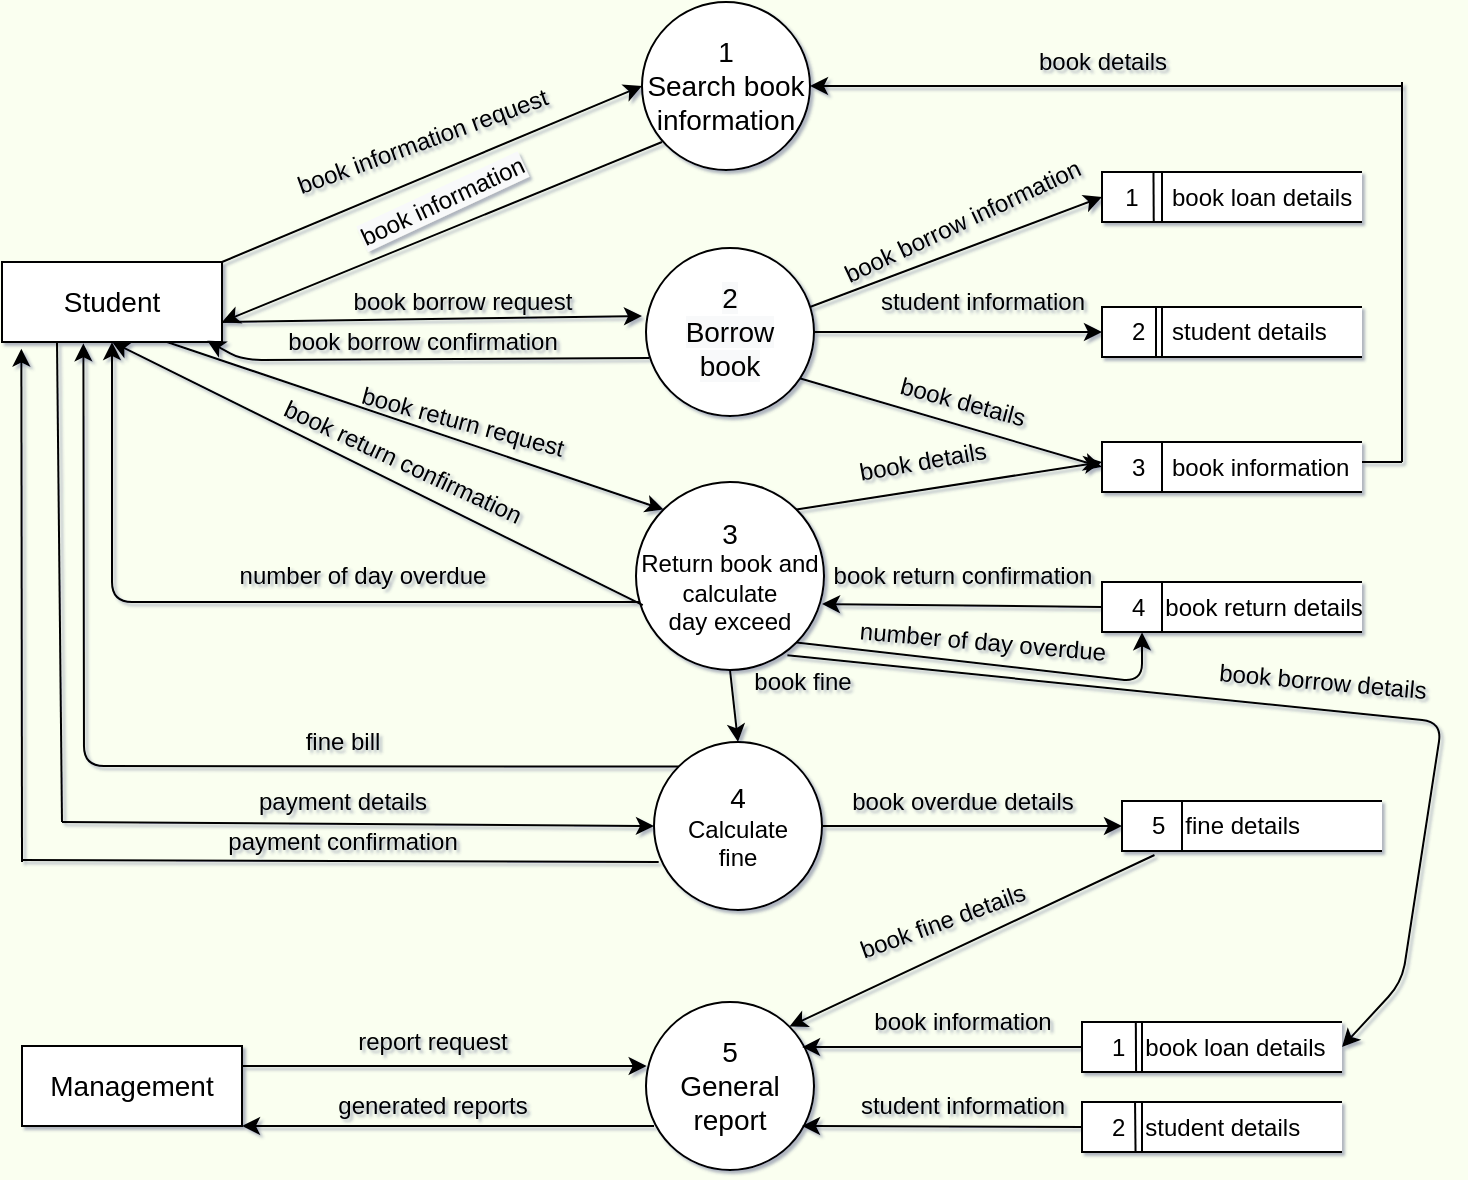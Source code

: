 <mxfile version="13.10.1" type="device"><diagram id="qdW0gA_p_VlobhvIFfvX" name="Page-1"><mxGraphModel dx="1022" dy="437" grid="1" gridSize="10" guides="1" tooltips="1" connect="1" arrows="1" fold="1" page="1" pageScale="1" pageWidth="827" pageHeight="1169" background="#FAFFF0" math="0" shadow="1"><root><mxCell id="0"/><mxCell id="1" parent="0"/><mxCell id="6744jRlEyvuUTAkbLT2F-3" value="&lt;font style=&quot;font-size: 14px&quot;&gt;Student&lt;/font&gt;" style="rounded=0;whiteSpace=wrap;html=1;" parent="1" vertex="1"><mxGeometry x="50" y="300" width="110" height="40" as="geometry"/></mxCell><mxCell id="6744jRlEyvuUTAkbLT2F-4" value="" style="endArrow=classic;html=1;exitX=1;exitY=0;exitDx=0;exitDy=0;entryX=0;entryY=0.5;entryDx=0;entryDy=0;" parent="1" source="6744jRlEyvuUTAkbLT2F-3" target="6744jRlEyvuUTAkbLT2F-42" edge="1"><mxGeometry width="50" height="50" relative="1" as="geometry"><mxPoint x="250" y="335" as="sourcePoint"/><mxPoint x="360" y="215" as="targetPoint"/></mxGeometry></mxCell><mxCell id="6744jRlEyvuUTAkbLT2F-10" value="" style="endArrow=classic;html=1;entryX=1;entryY=0.75;entryDx=0;entryDy=0;" parent="1" target="6744jRlEyvuUTAkbLT2F-3" edge="1"><mxGeometry width="50" height="50" relative="1" as="geometry"><mxPoint x="380" y="240" as="sourcePoint"/><mxPoint x="460" y="250" as="targetPoint"/></mxGeometry></mxCell><mxCell id="6744jRlEyvuUTAkbLT2F-13" value="book information request" style="text;html=1;align=center;verticalAlign=middle;resizable=0;points=[];autosize=1;rotation=-20;" parent="1" vertex="1"><mxGeometry x="185" y="230" width="150" height="20" as="geometry"/></mxCell><mxCell id="6744jRlEyvuUTAkbLT2F-14" value="&#10;&#10;&lt;span style=&quot;color: rgb(0, 0, 0); font-family: helvetica; font-size: 12px; font-style: normal; font-weight: 400; letter-spacing: normal; text-align: center; text-indent: 0px; text-transform: none; word-spacing: 0px; background-color: rgb(248, 249, 250); display: inline; float: none;&quot;&gt;book information&lt;/span&gt;&#10;&#10;" style="text;html=1;align=center;verticalAlign=middle;resizable=0;points=[];autosize=1;rotation=-25;" parent="1" vertex="1"><mxGeometry x="220" y="240" width="100" height="60" as="geometry"/></mxCell><mxCell id="6744jRlEyvuUTAkbLT2F-17" value="" style="endArrow=classic;html=1;exitX=1;exitY=0.75;exitDx=0;exitDy=0;" parent="1" source="6744jRlEyvuUTAkbLT2F-3" edge="1"><mxGeometry width="50" height="50" relative="1" as="geometry"><mxPoint x="230" y="370" as="sourcePoint"/><mxPoint x="370" y="327" as="targetPoint"/></mxGeometry></mxCell><mxCell id="6744jRlEyvuUTAkbLT2F-18" value="book borrow request" style="text;html=1;align=center;verticalAlign=middle;resizable=0;points=[];autosize=1;" parent="1" vertex="1"><mxGeometry x="220" y="310" width="120" height="20" as="geometry"/></mxCell><mxCell id="6744jRlEyvuUTAkbLT2F-19" value="" style="endArrow=classic;html=1;exitX=0.02;exitY=0.655;exitDx=0;exitDy=0;exitPerimeter=0;entryX=0.933;entryY=0.983;entryDx=0;entryDy=0;entryPerimeter=0;" parent="1" source="6744jRlEyvuUTAkbLT2F-44" target="6744jRlEyvuUTAkbLT2F-3" edge="1"><mxGeometry width="50" height="50" relative="1" as="geometry"><mxPoint x="364.62" y="348.65" as="sourcePoint"/><mxPoint x="142" y="350" as="targetPoint"/><Array as="points"><mxPoint x="170" y="349"/></Array></mxGeometry></mxCell><mxCell id="6744jRlEyvuUTAkbLT2F-21" value="book borrow confirmation" style="text;html=1;align=center;verticalAlign=middle;resizable=0;points=[];autosize=1;" parent="1" vertex="1"><mxGeometry x="185" y="330" width="150" height="20" as="geometry"/></mxCell><mxCell id="6744jRlEyvuUTAkbLT2F-31" value="&amp;nbsp; 1&amp;nbsp; &amp;nbsp; &amp;nbsp;book loan details" style="html=1;dashed=0;whitespace=wrap;shape=mxgraph.dfd.dataStoreID;align=left;spacingLeft=3;points=[[0,0],[0.5,0],[1,0],[0,0.5],[1,0.5],[0,1],[0.5,1],[1,1]];" parent="1" vertex="1"><mxGeometry x="600" y="255" width="130" height="25" as="geometry"/></mxCell><mxCell id="6744jRlEyvuUTAkbLT2F-32" value="" style="endArrow=classic;html=1;entryX=0;entryY=0.5;entryDx=0;entryDy=0;exitX=0.972;exitY=0.353;exitDx=0;exitDy=0;exitPerimeter=0;" parent="1" source="6744jRlEyvuUTAkbLT2F-44" target="6744jRlEyvuUTAkbLT2F-31" edge="1"><mxGeometry width="50" height="50" relative="1" as="geometry"><mxPoint x="460" y="322" as="sourcePoint"/><mxPoint x="400" y="340" as="targetPoint"/></mxGeometry></mxCell><mxCell id="6744jRlEyvuUTAkbLT2F-34" value="book borrow information" style="text;html=1;align=center;verticalAlign=middle;resizable=0;points=[];autosize=1;rotation=-25;" parent="1" vertex="1"><mxGeometry x="460" y="270" width="140" height="20" as="geometry"/></mxCell><mxCell id="6744jRlEyvuUTAkbLT2F-36" value="&amp;nbsp; &amp;nbsp;2&amp;nbsp; &amp;nbsp; student details" style="html=1;dashed=0;whitespace=wrap;shape=mxgraph.dfd.dataStoreID;align=left;spacingLeft=3;points=[[0,0],[0.5,0],[1,0],[0,0.5],[1,0.5],[0,1],[0.5,1],[1,1]];" parent="1" vertex="1"><mxGeometry x="600" y="322.5" width="130" height="25" as="geometry"/></mxCell><mxCell id="6744jRlEyvuUTAkbLT2F-37" value="" style="endArrow=classic;html=1;entryX=0;entryY=0.5;entryDx=0;entryDy=0;exitX=1;exitY=0.5;exitDx=0;exitDy=0;" parent="1" source="6744jRlEyvuUTAkbLT2F-44" target="6744jRlEyvuUTAkbLT2F-36" edge="1"><mxGeometry width="50" height="50" relative="1" as="geometry"><mxPoint x="470" y="335" as="sourcePoint"/><mxPoint x="400" y="340" as="targetPoint"/></mxGeometry></mxCell><mxCell id="6744jRlEyvuUTAkbLT2F-38" value="student information" style="text;html=1;align=center;verticalAlign=middle;resizable=0;points=[];autosize=1;" parent="1" vertex="1"><mxGeometry x="480" y="310" width="120" height="20" as="geometry"/></mxCell><mxCell id="6744jRlEyvuUTAkbLT2F-39" value="&amp;nbsp; &amp;nbsp;3&amp;nbsp; &amp;nbsp; book information" style="html=1;dashed=0;whitespace=wrap;shape=mxgraph.dfd.dataStoreID;align=left;spacingLeft=3;points=[[0,0],[0.5,0],[1,0],[0,0.5],[1,0.5],[0,1],[0.5,1],[1,1]];" parent="1" vertex="1"><mxGeometry x="600" y="390" width="130" height="25" as="geometry"/></mxCell><mxCell id="6744jRlEyvuUTAkbLT2F-40" value="" style="endArrow=classic;html=1;entryX=0;entryY=0.5;entryDx=0;entryDy=0;exitX=0.909;exitY=0.774;exitDx=0;exitDy=0;exitPerimeter=0;" parent="1" source="6744jRlEyvuUTAkbLT2F-44" target="6744jRlEyvuUTAkbLT2F-39" edge="1"><mxGeometry width="50" height="50" relative="1" as="geometry"><mxPoint x="453.891" y="359.749" as="sourcePoint"/><mxPoint x="400" y="340" as="targetPoint"/></mxGeometry></mxCell><mxCell id="6744jRlEyvuUTAkbLT2F-41" value="book details" style="text;html=1;align=center;verticalAlign=middle;resizable=0;points=[];autosize=1;rotation=15;" parent="1" vertex="1"><mxGeometry x="490" y="360" width="80" height="20" as="geometry"/></mxCell><mxCell id="6744jRlEyvuUTAkbLT2F-42" value="&lt;span style=&quot;font-size: 14px&quot;&gt;1&lt;/span&gt;&lt;br style=&quot;font-size: 14px&quot;&gt;&lt;span style=&quot;font-size: 14px&quot;&gt;Search book information&lt;br&gt;&lt;/span&gt;" style="ellipse;whiteSpace=wrap;html=1;aspect=fixed;" parent="1" vertex="1"><mxGeometry x="370" y="170" width="84" height="84" as="geometry"/></mxCell><mxCell id="6744jRlEyvuUTAkbLT2F-44" value="&lt;span style=&quot;color: rgb(0 , 0 , 0) ; font-family: &amp;#34;helvetica&amp;#34; ; font-style: normal ; font-weight: 400 ; letter-spacing: normal ; text-align: center ; text-indent: 0px ; text-transform: none ; word-spacing: 0px ; background-color: rgb(248 , 249 , 250) ; font-size: 14px&quot;&gt;2&lt;/span&gt;&lt;br style=&quot;color: rgb(0 , 0 , 0) ; font-family: &amp;#34;helvetica&amp;#34; ; font-style: normal ; font-weight: 400 ; letter-spacing: normal ; text-align: center ; text-indent: 0px ; text-transform: none ; word-spacing: 0px ; background-color: rgb(248 , 249 , 250) ; font-size: 14px&quot;&gt;&lt;span style=&quot;color: rgb(0 , 0 , 0) ; font-family: &amp;#34;helvetica&amp;#34; ; font-style: normal ; font-weight: 400 ; letter-spacing: normal ; text-align: center ; text-indent: 0px ; text-transform: none ; word-spacing: 0px ; background-color: rgb(248 , 249 , 250) ; font-size: 14px&quot;&gt;Borrow &lt;br&gt;book&lt;/span&gt;" style="ellipse;whiteSpace=wrap;html=1;aspect=fixed;" parent="1" vertex="1"><mxGeometry x="372" y="293" width="84" height="84" as="geometry"/></mxCell><mxCell id="6744jRlEyvuUTAkbLT2F-45" value="&lt;span style=&quot;font-size: 14px&quot;&gt;3&lt;br&gt;&lt;/span&gt;Return book and&lt;br&gt;&amp;nbsp;calculate&amp;nbsp;&lt;br&gt;day exceed" style="ellipse;whiteSpace=wrap;html=1;aspect=fixed;" parent="1" vertex="1"><mxGeometry x="367" y="410" width="94" height="94" as="geometry"/></mxCell><mxCell id="6744jRlEyvuUTAkbLT2F-46" value="" style="endArrow=classic;html=1;entryX=0.5;entryY=1;entryDx=0;entryDy=0;exitX=0.036;exitY=0.655;exitDx=0;exitDy=0;exitPerimeter=0;" parent="1" source="6744jRlEyvuUTAkbLT2F-45" target="6744jRlEyvuUTAkbLT2F-3" edge="1"><mxGeometry width="50" height="50" relative="1" as="geometry"><mxPoint x="350" y="380" as="sourcePoint"/><mxPoint x="400" y="330" as="targetPoint"/></mxGeometry></mxCell><mxCell id="6744jRlEyvuUTAkbLT2F-47" value="" style="endArrow=classic;html=1;exitX=0.75;exitY=1;exitDx=0;exitDy=0;entryX=0;entryY=0;entryDx=0;entryDy=0;" parent="1" source="6744jRlEyvuUTAkbLT2F-3" target="6744jRlEyvuUTAkbLT2F-45" edge="1"><mxGeometry width="50" height="50" relative="1" as="geometry"><mxPoint x="350" y="380" as="sourcePoint"/><mxPoint x="350" y="420" as="targetPoint"/></mxGeometry></mxCell><mxCell id="6744jRlEyvuUTAkbLT2F-49" value="book return request" style="text;html=1;align=center;verticalAlign=middle;resizable=0;points=[];autosize=1;rotation=15;" parent="1" vertex="1"><mxGeometry x="220" y="370" width="120" height="20" as="geometry"/></mxCell><mxCell id="6744jRlEyvuUTAkbLT2F-51" value="book return confirmation" style="text;html=1;align=center;verticalAlign=middle;resizable=0;points=[];autosize=1;rotation=25;" parent="1" vertex="1"><mxGeometry x="180" y="390" width="140" height="20" as="geometry"/></mxCell><mxCell id="6744jRlEyvuUTAkbLT2F-53" value="&amp;nbsp; &amp;nbsp;4&amp;nbsp; &amp;nbsp;book return details" style="html=1;dashed=0;whitespace=wrap;shape=mxgraph.dfd.dataStoreID;align=left;spacingLeft=3;points=[[0,0],[0.5,0],[1,0],[0,0.5],[1,0.5],[0,1],[0.5,1],[1,1]];" parent="1" vertex="1"><mxGeometry x="600" y="460" width="130" height="25" as="geometry"/></mxCell><mxCell id="6744jRlEyvuUTAkbLT2F-54" value="" style="endArrow=classic;html=1;exitX=1;exitY=0;exitDx=0;exitDy=0;" parent="1" source="6744jRlEyvuUTAkbLT2F-45" edge="1"><mxGeometry width="50" height="50" relative="1" as="geometry"><mxPoint x="350" y="380" as="sourcePoint"/><mxPoint x="600" y="400" as="targetPoint"/></mxGeometry></mxCell><mxCell id="6744jRlEyvuUTAkbLT2F-55" value="book details" style="text;html=1;align=center;verticalAlign=middle;resizable=0;points=[];autosize=1;rotation=-10;" parent="1" vertex="1"><mxGeometry x="470" y="390" width="80" height="20" as="geometry"/></mxCell><mxCell id="6744jRlEyvuUTAkbLT2F-56" value="" style="endArrow=classic;html=1;exitX=0;exitY=0.5;exitDx=0;exitDy=0;" parent="1" source="6744jRlEyvuUTAkbLT2F-53" edge="1"><mxGeometry width="50" height="50" relative="1" as="geometry"><mxPoint x="350" y="380" as="sourcePoint"/><mxPoint x="460" y="471" as="targetPoint"/></mxGeometry></mxCell><mxCell id="6744jRlEyvuUTAkbLT2F-58" value="book return confirmation" style="text;html=1;align=center;verticalAlign=middle;resizable=0;points=[];autosize=1;" parent="1" vertex="1"><mxGeometry x="460" y="447" width="140" height="20" as="geometry"/></mxCell><mxCell id="6744jRlEyvuUTAkbLT2F-59" value="&lt;span style=&quot;font-size: 14px&quot;&gt;4&lt;br&gt;&lt;/span&gt;Calculate&lt;br&gt;fine" style="ellipse;whiteSpace=wrap;html=1;aspect=fixed;" parent="1" vertex="1"><mxGeometry x="376" y="540" width="84" height="84" as="geometry"/></mxCell><mxCell id="6744jRlEyvuUTAkbLT2F-60" value="" style="endArrow=none;html=1;entryX=0.25;entryY=1;entryDx=0;entryDy=0;" parent="1" target="6744jRlEyvuUTAkbLT2F-3" edge="1"><mxGeometry width="50" height="50" relative="1" as="geometry"><mxPoint x="80" y="580" as="sourcePoint"/><mxPoint x="80" y="348" as="targetPoint"/></mxGeometry></mxCell><mxCell id="6744jRlEyvuUTAkbLT2F-61" value="" style="endArrow=classic;html=1;entryX=0;entryY=0.5;entryDx=0;entryDy=0;" parent="1" target="6744jRlEyvuUTAkbLT2F-59" edge="1"><mxGeometry width="50" height="50" relative="1" as="geometry"><mxPoint x="80" y="580" as="sourcePoint"/><mxPoint x="400" y="400" as="targetPoint"/></mxGeometry></mxCell><mxCell id="6744jRlEyvuUTAkbLT2F-62" value="" style="endArrow=none;html=1;entryX=0.028;entryY=0.714;entryDx=0;entryDy=0;entryPerimeter=0;" parent="1" target="6744jRlEyvuUTAkbLT2F-59" edge="1"><mxGeometry width="50" height="50" relative="1" as="geometry"><mxPoint x="60" y="599" as="sourcePoint"/><mxPoint x="400" y="400" as="targetPoint"/></mxGeometry></mxCell><mxCell id="6744jRlEyvuUTAkbLT2F-64" value="" style="endArrow=classic;html=1;entryX=0.088;entryY=1.083;entryDx=0;entryDy=0;entryPerimeter=0;" parent="1" target="6744jRlEyvuUTAkbLT2F-3" edge="1"><mxGeometry width="50" height="50" relative="1" as="geometry"><mxPoint x="60" y="600" as="sourcePoint"/><mxPoint x="400" y="400" as="targetPoint"/></mxGeometry></mxCell><mxCell id="6744jRlEyvuUTAkbLT2F-65" value="payment details" style="text;html=1;align=center;verticalAlign=middle;resizable=0;points=[];autosize=1;" parent="1" vertex="1"><mxGeometry x="170" y="560" width="100" height="20" as="geometry"/></mxCell><mxCell id="6744jRlEyvuUTAkbLT2F-66" value="payment confirmation" style="text;html=1;align=center;verticalAlign=middle;resizable=0;points=[];autosize=1;" parent="1" vertex="1"><mxGeometry x="155" y="580" width="130" height="20" as="geometry"/></mxCell><mxCell id="6744jRlEyvuUTAkbLT2F-68" value="" style="endArrow=classic;html=1;entryX=1;entryY=0.5;entryDx=0;entryDy=0;" parent="1" target="6744jRlEyvuUTAkbLT2F-42" edge="1"><mxGeometry width="50" height="50" relative="1" as="geometry"><mxPoint x="750" y="212" as="sourcePoint"/><mxPoint x="400" y="300" as="targetPoint"/></mxGeometry></mxCell><mxCell id="6744jRlEyvuUTAkbLT2F-69" value="" style="endArrow=none;html=1;" parent="1" edge="1"><mxGeometry width="50" height="50" relative="1" as="geometry"><mxPoint x="750" y="400" as="sourcePoint"/><mxPoint x="750" y="210" as="targetPoint"/></mxGeometry></mxCell><mxCell id="6744jRlEyvuUTAkbLT2F-70" value="" style="endArrow=none;html=1;" parent="1" edge="1"><mxGeometry width="50" height="50" relative="1" as="geometry"><mxPoint x="730" y="400" as="sourcePoint"/><mxPoint x="750" y="400" as="targetPoint"/></mxGeometry></mxCell><mxCell id="6744jRlEyvuUTAkbLT2F-71" value="book details" style="text;html=1;align=center;verticalAlign=middle;resizable=0;points=[];autosize=1;" parent="1" vertex="1"><mxGeometry x="560" y="190" width="80" height="20" as="geometry"/></mxCell><mxCell id="6744jRlEyvuUTAkbLT2F-72" value="&lt;span style=&quot;font-size: 14px&quot;&gt;5&lt;br&gt;General&lt;br&gt;report&lt;br&gt;&lt;/span&gt;" style="ellipse;whiteSpace=wrap;html=1;aspect=fixed;" parent="1" vertex="1"><mxGeometry x="372" y="670" width="84" height="84" as="geometry"/></mxCell><mxCell id="6744jRlEyvuUTAkbLT2F-73" value="&lt;font style=&quot;font-size: 14px&quot;&gt;Management&lt;/font&gt;" style="rounded=0;whiteSpace=wrap;html=1;" parent="1" vertex="1"><mxGeometry x="60" y="692" width="110" height="40" as="geometry"/></mxCell><mxCell id="6744jRlEyvuUTAkbLT2F-74" value="" style="endArrow=classic;html=1;exitX=1;exitY=0.25;exitDx=0;exitDy=0;entryX=0.004;entryY=0.381;entryDx=0;entryDy=0;entryPerimeter=0;" parent="1" source="6744jRlEyvuUTAkbLT2F-73" target="6744jRlEyvuUTAkbLT2F-72" edge="1"><mxGeometry width="50" height="50" relative="1" as="geometry"><mxPoint x="350" y="570" as="sourcePoint"/><mxPoint x="400" y="520" as="targetPoint"/></mxGeometry></mxCell><mxCell id="6744jRlEyvuUTAkbLT2F-75" value="" style="endArrow=classic;html=1;entryX=1;entryY=1;entryDx=0;entryDy=0;" parent="1" target="6744jRlEyvuUTAkbLT2F-73" edge="1"><mxGeometry width="50" height="50" relative="1" as="geometry"><mxPoint x="376" y="732" as="sourcePoint"/><mxPoint x="400" y="520" as="targetPoint"/></mxGeometry></mxCell><mxCell id="6744jRlEyvuUTAkbLT2F-76" value="report request" style="text;html=1;align=center;verticalAlign=middle;resizable=0;points=[];autosize=1;" parent="1" vertex="1"><mxGeometry x="220" y="680" width="90" height="20" as="geometry"/></mxCell><mxCell id="6744jRlEyvuUTAkbLT2F-77" value="generated reports" style="text;html=1;align=center;verticalAlign=middle;resizable=0;points=[];autosize=1;" parent="1" vertex="1"><mxGeometry x="210" y="712" width="110" height="20" as="geometry"/></mxCell><mxCell id="6744jRlEyvuUTAkbLT2F-78" value="&amp;nbsp; &amp;nbsp;1&amp;nbsp; &amp;nbsp;book loan details" style="html=1;dashed=0;whitespace=wrap;shape=mxgraph.dfd.dataStoreID;align=left;spacingLeft=3;points=[[0,0],[0.5,0],[1,0],[0,0.5],[1,0.5],[0,1],[0.5,1],[1,1]];" parent="1" vertex="1"><mxGeometry x="590" y="680" width="130" height="25" as="geometry"/></mxCell><mxCell id="6744jRlEyvuUTAkbLT2F-79" value="&amp;nbsp; &amp;nbsp;2&amp;nbsp; &amp;nbsp;student details" style="html=1;dashed=0;whitespace=wrap;shape=mxgraph.dfd.dataStoreID;align=left;spacingLeft=3;points=[[0,0],[0.5,0],[1,0],[0,0.5],[1,0.5],[0,1],[0.5,1],[1,1]];" parent="1" vertex="1"><mxGeometry x="590" y="720" width="130" height="25" as="geometry"/></mxCell><mxCell id="6744jRlEyvuUTAkbLT2F-80" value="" style="endArrow=classic;html=1;exitX=0;exitY=0.5;exitDx=0;exitDy=0;entryX=0.929;entryY=0.268;entryDx=0;entryDy=0;entryPerimeter=0;" parent="1" source="6744jRlEyvuUTAkbLT2F-78" target="6744jRlEyvuUTAkbLT2F-72" edge="1"><mxGeometry width="50" height="50" relative="1" as="geometry"><mxPoint x="350" y="570" as="sourcePoint"/><mxPoint x="400" y="520" as="targetPoint"/></mxGeometry></mxCell><mxCell id="6744jRlEyvuUTAkbLT2F-81" value="" style="endArrow=classic;html=1;exitX=0;exitY=0.5;exitDx=0;exitDy=0;" parent="1" source="6744jRlEyvuUTAkbLT2F-79" edge="1"><mxGeometry width="50" height="50" relative="1" as="geometry"><mxPoint x="350" y="570" as="sourcePoint"/><mxPoint x="450" y="732" as="targetPoint"/></mxGeometry></mxCell><mxCell id="27f9lBcPUzXf-_EbQhAW-7" value="" style="endArrow=none;html=1;entryX=0.198;entryY=-0.011;entryDx=0;entryDy=0;entryPerimeter=0;exitX=0.199;exitY=1.002;exitDx=0;exitDy=0;exitPerimeter=0;" parent="1" source="6744jRlEyvuUTAkbLT2F-31" target="6744jRlEyvuUTAkbLT2F-31" edge="1"><mxGeometry width="50" height="50" relative="1" as="geometry"><mxPoint x="626" y="279" as="sourcePoint"/><mxPoint x="621" y="255" as="targetPoint"/></mxGeometry></mxCell><mxCell id="27f9lBcPUzXf-_EbQhAW-11" value="" style="endArrow=none;html=1;" parent="1" edge="1"><mxGeometry width="50" height="50" relative="1" as="geometry"><mxPoint x="627" y="348" as="sourcePoint"/><mxPoint x="627" y="323" as="targetPoint"/></mxGeometry></mxCell><mxCell id="27f9lBcPUzXf-_EbQhAW-14" value="" style="endArrow=none;html=1;exitX=0.208;exitY=0.989;exitDx=0;exitDy=0;exitPerimeter=0;entryX=0.207;entryY=0.004;entryDx=0;entryDy=0;entryPerimeter=0;" parent="1" source="6744jRlEyvuUTAkbLT2F-78" target="6744jRlEyvuUTAkbLT2F-78" edge="1"><mxGeometry width="50" height="50" relative="1" as="geometry"><mxPoint x="590" y="720" as="sourcePoint"/><mxPoint x="617" y="681" as="targetPoint"/></mxGeometry></mxCell><mxCell id="27f9lBcPUzXf-_EbQhAW-15" value="" style="endArrow=none;html=1;entryX=0.204;entryY=0.001;entryDx=0;entryDy=0;entryPerimeter=0;exitX=0.206;exitY=1.014;exitDx=0;exitDy=0;exitPerimeter=0;" parent="1" source="6744jRlEyvuUTAkbLT2F-79" target="6744jRlEyvuUTAkbLT2F-79" edge="1"><mxGeometry width="50" height="50" relative="1" as="geometry"><mxPoint x="590" y="750" as="sourcePoint"/><mxPoint x="640" y="700" as="targetPoint"/></mxGeometry></mxCell><mxCell id="genBNjb-x0tqurgTD7i_-1" value="student information" style="text;html=1;align=center;verticalAlign=middle;resizable=0;points=[];autosize=1;" parent="1" vertex="1"><mxGeometry x="470" y="712" width="120" height="20" as="geometry"/></mxCell><mxCell id="genBNjb-x0tqurgTD7i_-2" value="book information" style="text;html=1;align=center;verticalAlign=middle;resizable=0;points=[];autosize=1;" parent="1" vertex="1"><mxGeometry x="480" y="670" width="100" height="20" as="geometry"/></mxCell><mxCell id="genBNjb-x0tqurgTD7i_-3" value="" style="endArrow=classic;html=1;exitX=0.5;exitY=1;exitDx=0;exitDy=0;" parent="1" source="6744jRlEyvuUTAkbLT2F-45" edge="1"><mxGeometry width="50" height="50" relative="1" as="geometry"><mxPoint x="400" y="490" as="sourcePoint"/><mxPoint x="418" y="540" as="targetPoint"/></mxGeometry></mxCell><mxCell id="genBNjb-x0tqurgTD7i_-5" value="book fine" style="text;html=1;align=center;verticalAlign=middle;resizable=0;points=[];autosize=1;rotation=0;" parent="1" vertex="1"><mxGeometry x="420" y="500" width="60" height="20" as="geometry"/></mxCell><mxCell id="genBNjb-x0tqurgTD7i_-8" value="&amp;nbsp; &amp;nbsp;5&amp;nbsp; &amp;nbsp;fine details" style="html=1;dashed=0;whitespace=wrap;shape=mxgraph.dfd.dataStoreID;align=left;spacingLeft=3;points=[[0,0],[0.5,0],[1,0],[0,0.5],[1,0.5],[0,1],[0.5,1],[1,1]];" parent="1" vertex="1"><mxGeometry x="610" y="569.5" width="130" height="25" as="geometry"/></mxCell><mxCell id="genBNjb-x0tqurgTD7i_-9" value="" style="endArrow=classic;html=1;exitX=1;exitY=0.5;exitDx=0;exitDy=0;entryX=0;entryY=0.5;entryDx=0;entryDy=0;" parent="1" source="6744jRlEyvuUTAkbLT2F-59" target="genBNjb-x0tqurgTD7i_-8" edge="1"><mxGeometry width="50" height="50" relative="1" as="geometry"><mxPoint x="430" y="550" as="sourcePoint"/><mxPoint x="480" y="500" as="targetPoint"/></mxGeometry></mxCell><mxCell id="genBNjb-x0tqurgTD7i_-10" value="book overdue details" style="text;html=1;align=center;verticalAlign=middle;resizable=0;points=[];autosize=1;rotation=0;" parent="1" vertex="1"><mxGeometry x="465" y="560" width="130" height="20" as="geometry"/></mxCell><mxCell id="genBNjb-x0tqurgTD7i_-11" value="" style="endArrow=classic;html=1;exitX=0;exitY=0;exitDx=0;exitDy=0;entryX=0.37;entryY=1.017;entryDx=0;entryDy=0;entryPerimeter=0;" parent="1" source="6744jRlEyvuUTAkbLT2F-59" target="6744jRlEyvuUTAkbLT2F-3" edge="1"><mxGeometry width="50" height="50" relative="1" as="geometry"><mxPoint x="430" y="550" as="sourcePoint"/><mxPoint x="90" y="340" as="targetPoint"/><Array as="points"><mxPoint x="91" y="552"/></Array></mxGeometry></mxCell><mxCell id="genBNjb-x0tqurgTD7i_-12" value="number of day overdue" style="text;html=1;align=center;verticalAlign=middle;resizable=0;points=[];autosize=1;" parent="1" vertex="1"><mxGeometry x="160" y="447" width="140" height="20" as="geometry"/></mxCell><mxCell id="genBNjb-x0tqurgTD7i_-14" value="" style="endArrow=classic;html=1;exitX=0.125;exitY=1.08;exitDx=0;exitDy=0;exitPerimeter=0;entryX=1;entryY=0;entryDx=0;entryDy=0;" parent="1" source="genBNjb-x0tqurgTD7i_-8" target="6744jRlEyvuUTAkbLT2F-72" edge="1"><mxGeometry width="50" height="50" relative="1" as="geometry"><mxPoint x="430" y="550" as="sourcePoint"/><mxPoint x="480" y="500" as="targetPoint"/></mxGeometry></mxCell><mxCell id="genBNjb-x0tqurgTD7i_-15" value="book fine details" style="text;html=1;align=center;verticalAlign=middle;resizable=0;points=[];autosize=1;rotation=-20;" parent="1" vertex="1"><mxGeometry x="470" y="620" width="100" height="20" as="geometry"/></mxCell><mxCell id="genBNjb-x0tqurgTD7i_-16" value="" style="endArrow=classic;html=1;exitX=1;exitY=1;exitDx=0;exitDy=0;entryX=0.154;entryY=1.005;entryDx=0;entryDy=0;entryPerimeter=0;" parent="1" source="6744jRlEyvuUTAkbLT2F-45" target="6744jRlEyvuUTAkbLT2F-53" edge="1"><mxGeometry width="50" height="50" relative="1" as="geometry"><mxPoint x="430" y="550" as="sourcePoint"/><mxPoint x="620" y="490" as="targetPoint"/><Array as="points"><mxPoint x="620" y="510"/></Array></mxGeometry></mxCell><mxCell id="genBNjb-x0tqurgTD7i_-18" value="number of day overdue" style="text;html=1;align=center;verticalAlign=middle;resizable=0;points=[];autosize=1;rotation=5;" parent="1" vertex="1"><mxGeometry x="470" y="480" width="140" height="20" as="geometry"/></mxCell><mxCell id="toMgqheiCxPehACwF1T_-1" value="" style="endArrow=classic;html=1;exitX=0.378;exitY=-0.167;exitDx=0;exitDy=0;exitPerimeter=0;entryX=1;entryY=0.5;entryDx=0;entryDy=0;" parent="1" source="genBNjb-x0tqurgTD7i_-5" target="6744jRlEyvuUTAkbLT2F-78" edge="1"><mxGeometry width="50" height="50" relative="1" as="geometry"><mxPoint x="390" y="450" as="sourcePoint"/><mxPoint x="780" y="640" as="targetPoint"/><Array as="points"><mxPoint x="770" y="530"/><mxPoint x="750" y="660"/></Array></mxGeometry></mxCell><mxCell id="ADZAkFxeW1je2waG69nU-1" value="" style="endArrow=classic;html=1;" parent="1" target="6744jRlEyvuUTAkbLT2F-3" edge="1"><mxGeometry width="50" height="50" relative="1" as="geometry"><mxPoint x="369" y="470" as="sourcePoint"/><mxPoint x="90" y="340" as="targetPoint"/><Array as="points"><mxPoint x="105" y="470"/></Array></mxGeometry></mxCell><mxCell id="ADZAkFxeW1je2waG69nU-2" value="fine bill" style="text;html=1;align=center;verticalAlign=middle;resizable=0;points=[];autosize=1;" parent="1" vertex="1"><mxGeometry x="195" y="530" width="50" height="20" as="geometry"/></mxCell><mxCell id="bqBQzqdklikenkAQsevC-1" value="book borrow details" style="text;html=1;align=center;verticalAlign=middle;resizable=0;points=[];autosize=1;rotation=5;" parent="1" vertex="1"><mxGeometry x="650" y="500" width="120" height="20" as="geometry"/></mxCell></root></mxGraphModel></diagram></mxfile>